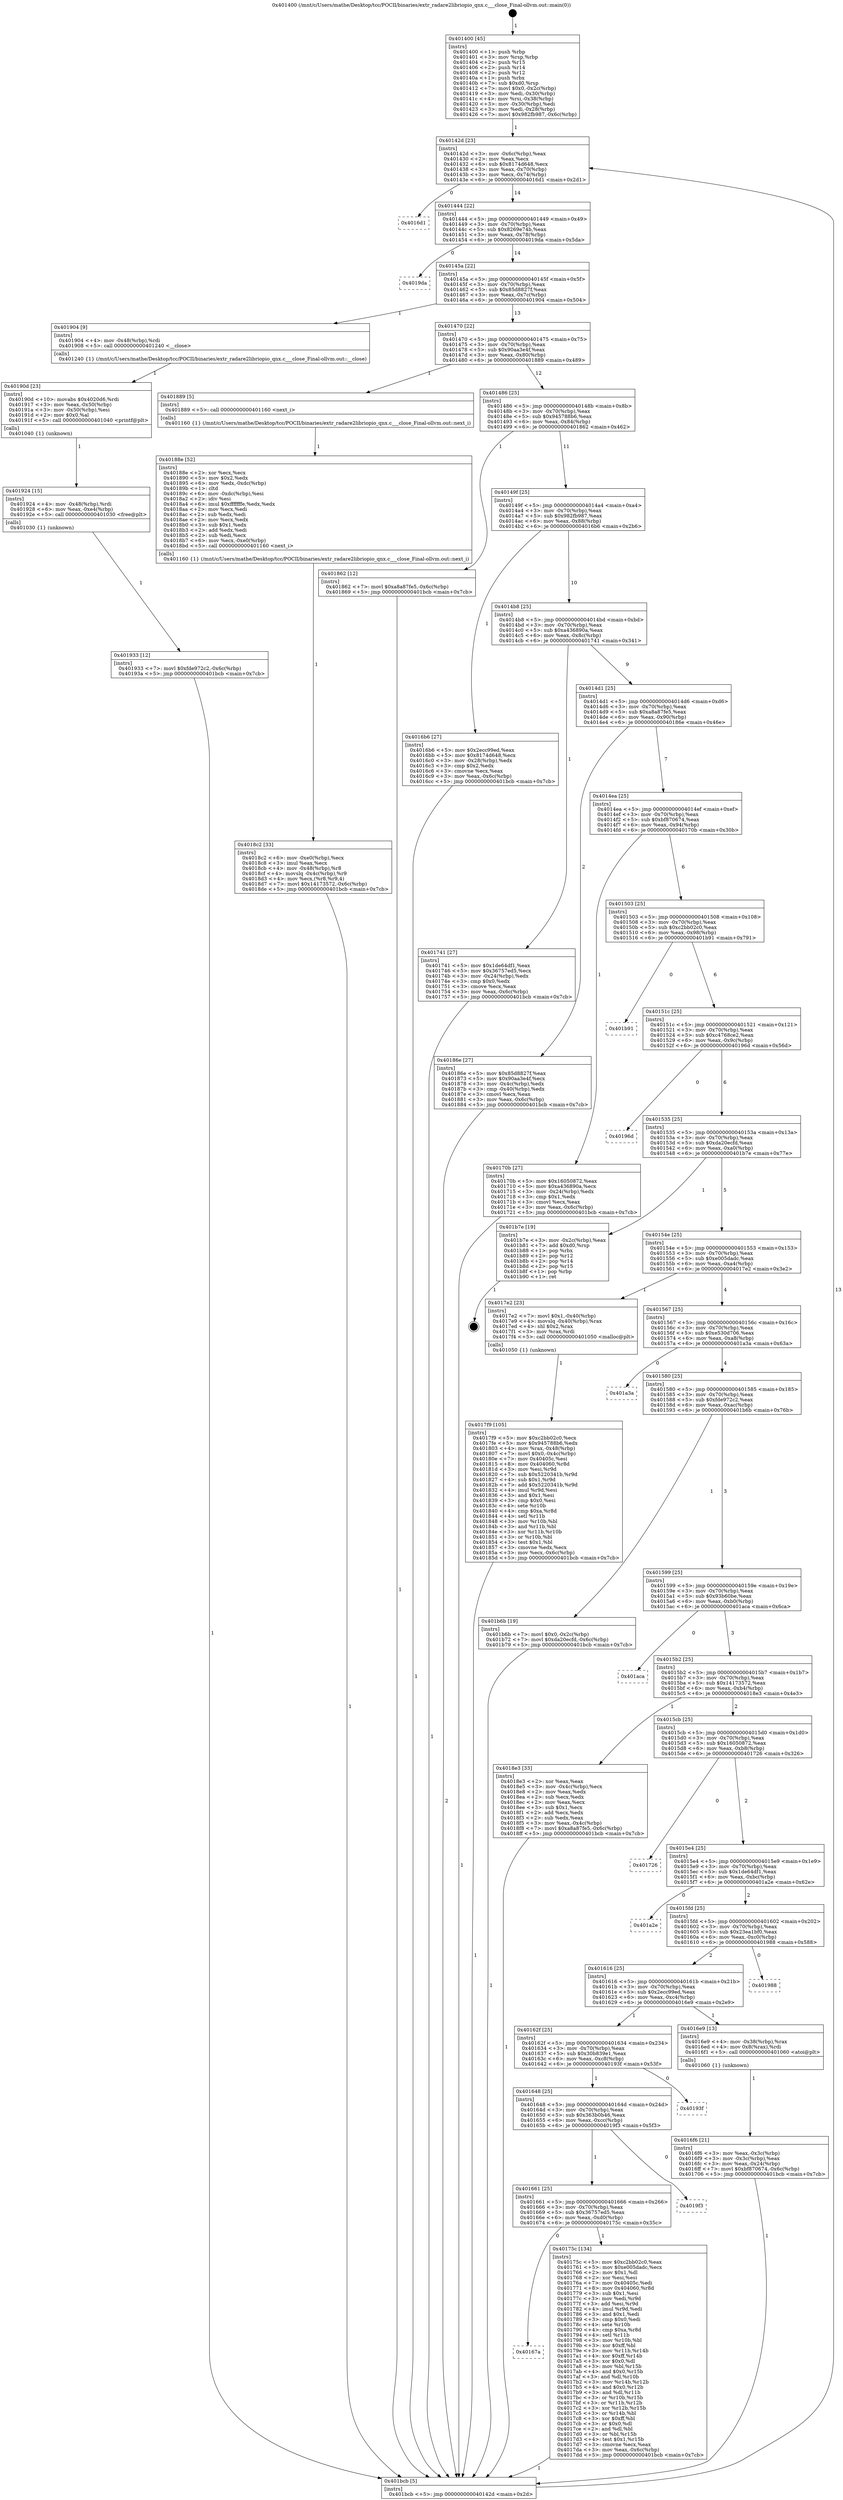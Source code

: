 digraph "0x401400" {
  label = "0x401400 (/mnt/c/Users/mathe/Desktop/tcc/POCII/binaries/extr_radare2libriopio_qnx.c___close_Final-ollvm.out::main(0))"
  labelloc = "t"
  node[shape=record]

  Entry [label="",width=0.3,height=0.3,shape=circle,fillcolor=black,style=filled]
  "0x40142d" [label="{
     0x40142d [23]\l
     | [instrs]\l
     &nbsp;&nbsp;0x40142d \<+3\>: mov -0x6c(%rbp),%eax\l
     &nbsp;&nbsp;0x401430 \<+2\>: mov %eax,%ecx\l
     &nbsp;&nbsp;0x401432 \<+6\>: sub $0x8174d648,%ecx\l
     &nbsp;&nbsp;0x401438 \<+3\>: mov %eax,-0x70(%rbp)\l
     &nbsp;&nbsp;0x40143b \<+3\>: mov %ecx,-0x74(%rbp)\l
     &nbsp;&nbsp;0x40143e \<+6\>: je 00000000004016d1 \<main+0x2d1\>\l
  }"]
  "0x4016d1" [label="{
     0x4016d1\l
  }", style=dashed]
  "0x401444" [label="{
     0x401444 [22]\l
     | [instrs]\l
     &nbsp;&nbsp;0x401444 \<+5\>: jmp 0000000000401449 \<main+0x49\>\l
     &nbsp;&nbsp;0x401449 \<+3\>: mov -0x70(%rbp),%eax\l
     &nbsp;&nbsp;0x40144c \<+5\>: sub $0x8269e74b,%eax\l
     &nbsp;&nbsp;0x401451 \<+3\>: mov %eax,-0x78(%rbp)\l
     &nbsp;&nbsp;0x401454 \<+6\>: je 00000000004019da \<main+0x5da\>\l
  }"]
  Exit [label="",width=0.3,height=0.3,shape=circle,fillcolor=black,style=filled,peripheries=2]
  "0x4019da" [label="{
     0x4019da\l
  }", style=dashed]
  "0x40145a" [label="{
     0x40145a [22]\l
     | [instrs]\l
     &nbsp;&nbsp;0x40145a \<+5\>: jmp 000000000040145f \<main+0x5f\>\l
     &nbsp;&nbsp;0x40145f \<+3\>: mov -0x70(%rbp),%eax\l
     &nbsp;&nbsp;0x401462 \<+5\>: sub $0x85d8827f,%eax\l
     &nbsp;&nbsp;0x401467 \<+3\>: mov %eax,-0x7c(%rbp)\l
     &nbsp;&nbsp;0x40146a \<+6\>: je 0000000000401904 \<main+0x504\>\l
  }"]
  "0x401933" [label="{
     0x401933 [12]\l
     | [instrs]\l
     &nbsp;&nbsp;0x401933 \<+7\>: movl $0xfde972c2,-0x6c(%rbp)\l
     &nbsp;&nbsp;0x40193a \<+5\>: jmp 0000000000401bcb \<main+0x7cb\>\l
  }"]
  "0x401904" [label="{
     0x401904 [9]\l
     | [instrs]\l
     &nbsp;&nbsp;0x401904 \<+4\>: mov -0x48(%rbp),%rdi\l
     &nbsp;&nbsp;0x401908 \<+5\>: call 0000000000401240 \<__close\>\l
     | [calls]\l
     &nbsp;&nbsp;0x401240 \{1\} (/mnt/c/Users/mathe/Desktop/tcc/POCII/binaries/extr_radare2libriopio_qnx.c___close_Final-ollvm.out::__close)\l
  }"]
  "0x401470" [label="{
     0x401470 [22]\l
     | [instrs]\l
     &nbsp;&nbsp;0x401470 \<+5\>: jmp 0000000000401475 \<main+0x75\>\l
     &nbsp;&nbsp;0x401475 \<+3\>: mov -0x70(%rbp),%eax\l
     &nbsp;&nbsp;0x401478 \<+5\>: sub $0x90aa3e4f,%eax\l
     &nbsp;&nbsp;0x40147d \<+3\>: mov %eax,-0x80(%rbp)\l
     &nbsp;&nbsp;0x401480 \<+6\>: je 0000000000401889 \<main+0x489\>\l
  }"]
  "0x401924" [label="{
     0x401924 [15]\l
     | [instrs]\l
     &nbsp;&nbsp;0x401924 \<+4\>: mov -0x48(%rbp),%rdi\l
     &nbsp;&nbsp;0x401928 \<+6\>: mov %eax,-0xe4(%rbp)\l
     &nbsp;&nbsp;0x40192e \<+5\>: call 0000000000401030 \<free@plt\>\l
     | [calls]\l
     &nbsp;&nbsp;0x401030 \{1\} (unknown)\l
  }"]
  "0x401889" [label="{
     0x401889 [5]\l
     | [instrs]\l
     &nbsp;&nbsp;0x401889 \<+5\>: call 0000000000401160 \<next_i\>\l
     | [calls]\l
     &nbsp;&nbsp;0x401160 \{1\} (/mnt/c/Users/mathe/Desktop/tcc/POCII/binaries/extr_radare2libriopio_qnx.c___close_Final-ollvm.out::next_i)\l
  }"]
  "0x401486" [label="{
     0x401486 [25]\l
     | [instrs]\l
     &nbsp;&nbsp;0x401486 \<+5\>: jmp 000000000040148b \<main+0x8b\>\l
     &nbsp;&nbsp;0x40148b \<+3\>: mov -0x70(%rbp),%eax\l
     &nbsp;&nbsp;0x40148e \<+5\>: sub $0x945788b6,%eax\l
     &nbsp;&nbsp;0x401493 \<+6\>: mov %eax,-0x84(%rbp)\l
     &nbsp;&nbsp;0x401499 \<+6\>: je 0000000000401862 \<main+0x462\>\l
  }"]
  "0x40190d" [label="{
     0x40190d [23]\l
     | [instrs]\l
     &nbsp;&nbsp;0x40190d \<+10\>: movabs $0x4020d6,%rdi\l
     &nbsp;&nbsp;0x401917 \<+3\>: mov %eax,-0x50(%rbp)\l
     &nbsp;&nbsp;0x40191a \<+3\>: mov -0x50(%rbp),%esi\l
     &nbsp;&nbsp;0x40191d \<+2\>: mov $0x0,%al\l
     &nbsp;&nbsp;0x40191f \<+5\>: call 0000000000401040 \<printf@plt\>\l
     | [calls]\l
     &nbsp;&nbsp;0x401040 \{1\} (unknown)\l
  }"]
  "0x401862" [label="{
     0x401862 [12]\l
     | [instrs]\l
     &nbsp;&nbsp;0x401862 \<+7\>: movl $0xa8a87fe5,-0x6c(%rbp)\l
     &nbsp;&nbsp;0x401869 \<+5\>: jmp 0000000000401bcb \<main+0x7cb\>\l
  }"]
  "0x40149f" [label="{
     0x40149f [25]\l
     | [instrs]\l
     &nbsp;&nbsp;0x40149f \<+5\>: jmp 00000000004014a4 \<main+0xa4\>\l
     &nbsp;&nbsp;0x4014a4 \<+3\>: mov -0x70(%rbp),%eax\l
     &nbsp;&nbsp;0x4014a7 \<+5\>: sub $0x982fb987,%eax\l
     &nbsp;&nbsp;0x4014ac \<+6\>: mov %eax,-0x88(%rbp)\l
     &nbsp;&nbsp;0x4014b2 \<+6\>: je 00000000004016b6 \<main+0x2b6\>\l
  }"]
  "0x4018c2" [label="{
     0x4018c2 [33]\l
     | [instrs]\l
     &nbsp;&nbsp;0x4018c2 \<+6\>: mov -0xe0(%rbp),%ecx\l
     &nbsp;&nbsp;0x4018c8 \<+3\>: imul %eax,%ecx\l
     &nbsp;&nbsp;0x4018cb \<+4\>: mov -0x48(%rbp),%r8\l
     &nbsp;&nbsp;0x4018cf \<+4\>: movslq -0x4c(%rbp),%r9\l
     &nbsp;&nbsp;0x4018d3 \<+4\>: mov %ecx,(%r8,%r9,4)\l
     &nbsp;&nbsp;0x4018d7 \<+7\>: movl $0x14173572,-0x6c(%rbp)\l
     &nbsp;&nbsp;0x4018de \<+5\>: jmp 0000000000401bcb \<main+0x7cb\>\l
  }"]
  "0x4016b6" [label="{
     0x4016b6 [27]\l
     | [instrs]\l
     &nbsp;&nbsp;0x4016b6 \<+5\>: mov $0x2ecc99ed,%eax\l
     &nbsp;&nbsp;0x4016bb \<+5\>: mov $0x8174d648,%ecx\l
     &nbsp;&nbsp;0x4016c0 \<+3\>: mov -0x28(%rbp),%edx\l
     &nbsp;&nbsp;0x4016c3 \<+3\>: cmp $0x2,%edx\l
     &nbsp;&nbsp;0x4016c6 \<+3\>: cmovne %ecx,%eax\l
     &nbsp;&nbsp;0x4016c9 \<+3\>: mov %eax,-0x6c(%rbp)\l
     &nbsp;&nbsp;0x4016cc \<+5\>: jmp 0000000000401bcb \<main+0x7cb\>\l
  }"]
  "0x4014b8" [label="{
     0x4014b8 [25]\l
     | [instrs]\l
     &nbsp;&nbsp;0x4014b8 \<+5\>: jmp 00000000004014bd \<main+0xbd\>\l
     &nbsp;&nbsp;0x4014bd \<+3\>: mov -0x70(%rbp),%eax\l
     &nbsp;&nbsp;0x4014c0 \<+5\>: sub $0xa436890a,%eax\l
     &nbsp;&nbsp;0x4014c5 \<+6\>: mov %eax,-0x8c(%rbp)\l
     &nbsp;&nbsp;0x4014cb \<+6\>: je 0000000000401741 \<main+0x341\>\l
  }"]
  "0x401bcb" [label="{
     0x401bcb [5]\l
     | [instrs]\l
     &nbsp;&nbsp;0x401bcb \<+5\>: jmp 000000000040142d \<main+0x2d\>\l
  }"]
  "0x401400" [label="{
     0x401400 [45]\l
     | [instrs]\l
     &nbsp;&nbsp;0x401400 \<+1\>: push %rbp\l
     &nbsp;&nbsp;0x401401 \<+3\>: mov %rsp,%rbp\l
     &nbsp;&nbsp;0x401404 \<+2\>: push %r15\l
     &nbsp;&nbsp;0x401406 \<+2\>: push %r14\l
     &nbsp;&nbsp;0x401408 \<+2\>: push %r12\l
     &nbsp;&nbsp;0x40140a \<+1\>: push %rbx\l
     &nbsp;&nbsp;0x40140b \<+7\>: sub $0xd0,%rsp\l
     &nbsp;&nbsp;0x401412 \<+7\>: movl $0x0,-0x2c(%rbp)\l
     &nbsp;&nbsp;0x401419 \<+3\>: mov %edi,-0x30(%rbp)\l
     &nbsp;&nbsp;0x40141c \<+4\>: mov %rsi,-0x38(%rbp)\l
     &nbsp;&nbsp;0x401420 \<+3\>: mov -0x30(%rbp),%edi\l
     &nbsp;&nbsp;0x401423 \<+3\>: mov %edi,-0x28(%rbp)\l
     &nbsp;&nbsp;0x401426 \<+7\>: movl $0x982fb987,-0x6c(%rbp)\l
  }"]
  "0x40188e" [label="{
     0x40188e [52]\l
     | [instrs]\l
     &nbsp;&nbsp;0x40188e \<+2\>: xor %ecx,%ecx\l
     &nbsp;&nbsp;0x401890 \<+5\>: mov $0x2,%edx\l
     &nbsp;&nbsp;0x401895 \<+6\>: mov %edx,-0xdc(%rbp)\l
     &nbsp;&nbsp;0x40189b \<+1\>: cltd\l
     &nbsp;&nbsp;0x40189c \<+6\>: mov -0xdc(%rbp),%esi\l
     &nbsp;&nbsp;0x4018a2 \<+2\>: idiv %esi\l
     &nbsp;&nbsp;0x4018a4 \<+6\>: imul $0xfffffffe,%edx,%edx\l
     &nbsp;&nbsp;0x4018aa \<+2\>: mov %ecx,%edi\l
     &nbsp;&nbsp;0x4018ac \<+2\>: sub %edx,%edi\l
     &nbsp;&nbsp;0x4018ae \<+2\>: mov %ecx,%edx\l
     &nbsp;&nbsp;0x4018b0 \<+3\>: sub $0x1,%edx\l
     &nbsp;&nbsp;0x4018b3 \<+2\>: add %edx,%edi\l
     &nbsp;&nbsp;0x4018b5 \<+2\>: sub %edi,%ecx\l
     &nbsp;&nbsp;0x4018b7 \<+6\>: mov %ecx,-0xe0(%rbp)\l
     &nbsp;&nbsp;0x4018bd \<+5\>: call 0000000000401160 \<next_i\>\l
     | [calls]\l
     &nbsp;&nbsp;0x401160 \{1\} (/mnt/c/Users/mathe/Desktop/tcc/POCII/binaries/extr_radare2libriopio_qnx.c___close_Final-ollvm.out::next_i)\l
  }"]
  "0x401741" [label="{
     0x401741 [27]\l
     | [instrs]\l
     &nbsp;&nbsp;0x401741 \<+5\>: mov $0x1de64df1,%eax\l
     &nbsp;&nbsp;0x401746 \<+5\>: mov $0x36757ed5,%ecx\l
     &nbsp;&nbsp;0x40174b \<+3\>: mov -0x24(%rbp),%edx\l
     &nbsp;&nbsp;0x40174e \<+3\>: cmp $0x0,%edx\l
     &nbsp;&nbsp;0x401751 \<+3\>: cmove %ecx,%eax\l
     &nbsp;&nbsp;0x401754 \<+3\>: mov %eax,-0x6c(%rbp)\l
     &nbsp;&nbsp;0x401757 \<+5\>: jmp 0000000000401bcb \<main+0x7cb\>\l
  }"]
  "0x4014d1" [label="{
     0x4014d1 [25]\l
     | [instrs]\l
     &nbsp;&nbsp;0x4014d1 \<+5\>: jmp 00000000004014d6 \<main+0xd6\>\l
     &nbsp;&nbsp;0x4014d6 \<+3\>: mov -0x70(%rbp),%eax\l
     &nbsp;&nbsp;0x4014d9 \<+5\>: sub $0xa8a87fe5,%eax\l
     &nbsp;&nbsp;0x4014de \<+6\>: mov %eax,-0x90(%rbp)\l
     &nbsp;&nbsp;0x4014e4 \<+6\>: je 000000000040186e \<main+0x46e\>\l
  }"]
  "0x4017f9" [label="{
     0x4017f9 [105]\l
     | [instrs]\l
     &nbsp;&nbsp;0x4017f9 \<+5\>: mov $0xc2bb02c0,%ecx\l
     &nbsp;&nbsp;0x4017fe \<+5\>: mov $0x945788b6,%edx\l
     &nbsp;&nbsp;0x401803 \<+4\>: mov %rax,-0x48(%rbp)\l
     &nbsp;&nbsp;0x401807 \<+7\>: movl $0x0,-0x4c(%rbp)\l
     &nbsp;&nbsp;0x40180e \<+7\>: mov 0x40405c,%esi\l
     &nbsp;&nbsp;0x401815 \<+8\>: mov 0x404060,%r8d\l
     &nbsp;&nbsp;0x40181d \<+3\>: mov %esi,%r9d\l
     &nbsp;&nbsp;0x401820 \<+7\>: sub $0x5220341b,%r9d\l
     &nbsp;&nbsp;0x401827 \<+4\>: sub $0x1,%r9d\l
     &nbsp;&nbsp;0x40182b \<+7\>: add $0x5220341b,%r9d\l
     &nbsp;&nbsp;0x401832 \<+4\>: imul %r9d,%esi\l
     &nbsp;&nbsp;0x401836 \<+3\>: and $0x1,%esi\l
     &nbsp;&nbsp;0x401839 \<+3\>: cmp $0x0,%esi\l
     &nbsp;&nbsp;0x40183c \<+4\>: sete %r10b\l
     &nbsp;&nbsp;0x401840 \<+4\>: cmp $0xa,%r8d\l
     &nbsp;&nbsp;0x401844 \<+4\>: setl %r11b\l
     &nbsp;&nbsp;0x401848 \<+3\>: mov %r10b,%bl\l
     &nbsp;&nbsp;0x40184b \<+3\>: and %r11b,%bl\l
     &nbsp;&nbsp;0x40184e \<+3\>: xor %r11b,%r10b\l
     &nbsp;&nbsp;0x401851 \<+3\>: or %r10b,%bl\l
     &nbsp;&nbsp;0x401854 \<+3\>: test $0x1,%bl\l
     &nbsp;&nbsp;0x401857 \<+3\>: cmovne %edx,%ecx\l
     &nbsp;&nbsp;0x40185a \<+3\>: mov %ecx,-0x6c(%rbp)\l
     &nbsp;&nbsp;0x40185d \<+5\>: jmp 0000000000401bcb \<main+0x7cb\>\l
  }"]
  "0x40186e" [label="{
     0x40186e [27]\l
     | [instrs]\l
     &nbsp;&nbsp;0x40186e \<+5\>: mov $0x85d8827f,%eax\l
     &nbsp;&nbsp;0x401873 \<+5\>: mov $0x90aa3e4f,%ecx\l
     &nbsp;&nbsp;0x401878 \<+3\>: mov -0x4c(%rbp),%edx\l
     &nbsp;&nbsp;0x40187b \<+3\>: cmp -0x40(%rbp),%edx\l
     &nbsp;&nbsp;0x40187e \<+3\>: cmovl %ecx,%eax\l
     &nbsp;&nbsp;0x401881 \<+3\>: mov %eax,-0x6c(%rbp)\l
     &nbsp;&nbsp;0x401884 \<+5\>: jmp 0000000000401bcb \<main+0x7cb\>\l
  }"]
  "0x4014ea" [label="{
     0x4014ea [25]\l
     | [instrs]\l
     &nbsp;&nbsp;0x4014ea \<+5\>: jmp 00000000004014ef \<main+0xef\>\l
     &nbsp;&nbsp;0x4014ef \<+3\>: mov -0x70(%rbp),%eax\l
     &nbsp;&nbsp;0x4014f2 \<+5\>: sub $0xbf870674,%eax\l
     &nbsp;&nbsp;0x4014f7 \<+6\>: mov %eax,-0x94(%rbp)\l
     &nbsp;&nbsp;0x4014fd \<+6\>: je 000000000040170b \<main+0x30b\>\l
  }"]
  "0x40167a" [label="{
     0x40167a\l
  }", style=dashed]
  "0x40170b" [label="{
     0x40170b [27]\l
     | [instrs]\l
     &nbsp;&nbsp;0x40170b \<+5\>: mov $0x16050872,%eax\l
     &nbsp;&nbsp;0x401710 \<+5\>: mov $0xa436890a,%ecx\l
     &nbsp;&nbsp;0x401715 \<+3\>: mov -0x24(%rbp),%edx\l
     &nbsp;&nbsp;0x401718 \<+3\>: cmp $0x1,%edx\l
     &nbsp;&nbsp;0x40171b \<+3\>: cmovl %ecx,%eax\l
     &nbsp;&nbsp;0x40171e \<+3\>: mov %eax,-0x6c(%rbp)\l
     &nbsp;&nbsp;0x401721 \<+5\>: jmp 0000000000401bcb \<main+0x7cb\>\l
  }"]
  "0x401503" [label="{
     0x401503 [25]\l
     | [instrs]\l
     &nbsp;&nbsp;0x401503 \<+5\>: jmp 0000000000401508 \<main+0x108\>\l
     &nbsp;&nbsp;0x401508 \<+3\>: mov -0x70(%rbp),%eax\l
     &nbsp;&nbsp;0x40150b \<+5\>: sub $0xc2bb02c0,%eax\l
     &nbsp;&nbsp;0x401510 \<+6\>: mov %eax,-0x98(%rbp)\l
     &nbsp;&nbsp;0x401516 \<+6\>: je 0000000000401b91 \<main+0x791\>\l
  }"]
  "0x40175c" [label="{
     0x40175c [134]\l
     | [instrs]\l
     &nbsp;&nbsp;0x40175c \<+5\>: mov $0xc2bb02c0,%eax\l
     &nbsp;&nbsp;0x401761 \<+5\>: mov $0xe005dadc,%ecx\l
     &nbsp;&nbsp;0x401766 \<+2\>: mov $0x1,%dl\l
     &nbsp;&nbsp;0x401768 \<+2\>: xor %esi,%esi\l
     &nbsp;&nbsp;0x40176a \<+7\>: mov 0x40405c,%edi\l
     &nbsp;&nbsp;0x401771 \<+8\>: mov 0x404060,%r8d\l
     &nbsp;&nbsp;0x401779 \<+3\>: sub $0x1,%esi\l
     &nbsp;&nbsp;0x40177c \<+3\>: mov %edi,%r9d\l
     &nbsp;&nbsp;0x40177f \<+3\>: add %esi,%r9d\l
     &nbsp;&nbsp;0x401782 \<+4\>: imul %r9d,%edi\l
     &nbsp;&nbsp;0x401786 \<+3\>: and $0x1,%edi\l
     &nbsp;&nbsp;0x401789 \<+3\>: cmp $0x0,%edi\l
     &nbsp;&nbsp;0x40178c \<+4\>: sete %r10b\l
     &nbsp;&nbsp;0x401790 \<+4\>: cmp $0xa,%r8d\l
     &nbsp;&nbsp;0x401794 \<+4\>: setl %r11b\l
     &nbsp;&nbsp;0x401798 \<+3\>: mov %r10b,%bl\l
     &nbsp;&nbsp;0x40179b \<+3\>: xor $0xff,%bl\l
     &nbsp;&nbsp;0x40179e \<+3\>: mov %r11b,%r14b\l
     &nbsp;&nbsp;0x4017a1 \<+4\>: xor $0xff,%r14b\l
     &nbsp;&nbsp;0x4017a5 \<+3\>: xor $0x0,%dl\l
     &nbsp;&nbsp;0x4017a8 \<+3\>: mov %bl,%r15b\l
     &nbsp;&nbsp;0x4017ab \<+4\>: and $0x0,%r15b\l
     &nbsp;&nbsp;0x4017af \<+3\>: and %dl,%r10b\l
     &nbsp;&nbsp;0x4017b2 \<+3\>: mov %r14b,%r12b\l
     &nbsp;&nbsp;0x4017b5 \<+4\>: and $0x0,%r12b\l
     &nbsp;&nbsp;0x4017b9 \<+3\>: and %dl,%r11b\l
     &nbsp;&nbsp;0x4017bc \<+3\>: or %r10b,%r15b\l
     &nbsp;&nbsp;0x4017bf \<+3\>: or %r11b,%r12b\l
     &nbsp;&nbsp;0x4017c2 \<+3\>: xor %r12b,%r15b\l
     &nbsp;&nbsp;0x4017c5 \<+3\>: or %r14b,%bl\l
     &nbsp;&nbsp;0x4017c8 \<+3\>: xor $0xff,%bl\l
     &nbsp;&nbsp;0x4017cb \<+3\>: or $0x0,%dl\l
     &nbsp;&nbsp;0x4017ce \<+2\>: and %dl,%bl\l
     &nbsp;&nbsp;0x4017d0 \<+3\>: or %bl,%r15b\l
     &nbsp;&nbsp;0x4017d3 \<+4\>: test $0x1,%r15b\l
     &nbsp;&nbsp;0x4017d7 \<+3\>: cmovne %ecx,%eax\l
     &nbsp;&nbsp;0x4017da \<+3\>: mov %eax,-0x6c(%rbp)\l
     &nbsp;&nbsp;0x4017dd \<+5\>: jmp 0000000000401bcb \<main+0x7cb\>\l
  }"]
  "0x401b91" [label="{
     0x401b91\l
  }", style=dashed]
  "0x40151c" [label="{
     0x40151c [25]\l
     | [instrs]\l
     &nbsp;&nbsp;0x40151c \<+5\>: jmp 0000000000401521 \<main+0x121\>\l
     &nbsp;&nbsp;0x401521 \<+3\>: mov -0x70(%rbp),%eax\l
     &nbsp;&nbsp;0x401524 \<+5\>: sub $0xc4768ce2,%eax\l
     &nbsp;&nbsp;0x401529 \<+6\>: mov %eax,-0x9c(%rbp)\l
     &nbsp;&nbsp;0x40152f \<+6\>: je 000000000040196d \<main+0x56d\>\l
  }"]
  "0x401661" [label="{
     0x401661 [25]\l
     | [instrs]\l
     &nbsp;&nbsp;0x401661 \<+5\>: jmp 0000000000401666 \<main+0x266\>\l
     &nbsp;&nbsp;0x401666 \<+3\>: mov -0x70(%rbp),%eax\l
     &nbsp;&nbsp;0x401669 \<+5\>: sub $0x36757ed5,%eax\l
     &nbsp;&nbsp;0x40166e \<+6\>: mov %eax,-0xd0(%rbp)\l
     &nbsp;&nbsp;0x401674 \<+6\>: je 000000000040175c \<main+0x35c\>\l
  }"]
  "0x40196d" [label="{
     0x40196d\l
  }", style=dashed]
  "0x401535" [label="{
     0x401535 [25]\l
     | [instrs]\l
     &nbsp;&nbsp;0x401535 \<+5\>: jmp 000000000040153a \<main+0x13a\>\l
     &nbsp;&nbsp;0x40153a \<+3\>: mov -0x70(%rbp),%eax\l
     &nbsp;&nbsp;0x40153d \<+5\>: sub $0xda20ecfd,%eax\l
     &nbsp;&nbsp;0x401542 \<+6\>: mov %eax,-0xa0(%rbp)\l
     &nbsp;&nbsp;0x401548 \<+6\>: je 0000000000401b7e \<main+0x77e\>\l
  }"]
  "0x4019f3" [label="{
     0x4019f3\l
  }", style=dashed]
  "0x401b7e" [label="{
     0x401b7e [19]\l
     | [instrs]\l
     &nbsp;&nbsp;0x401b7e \<+3\>: mov -0x2c(%rbp),%eax\l
     &nbsp;&nbsp;0x401b81 \<+7\>: add $0xd0,%rsp\l
     &nbsp;&nbsp;0x401b88 \<+1\>: pop %rbx\l
     &nbsp;&nbsp;0x401b89 \<+2\>: pop %r12\l
     &nbsp;&nbsp;0x401b8b \<+2\>: pop %r14\l
     &nbsp;&nbsp;0x401b8d \<+2\>: pop %r15\l
     &nbsp;&nbsp;0x401b8f \<+1\>: pop %rbp\l
     &nbsp;&nbsp;0x401b90 \<+1\>: ret\l
  }"]
  "0x40154e" [label="{
     0x40154e [25]\l
     | [instrs]\l
     &nbsp;&nbsp;0x40154e \<+5\>: jmp 0000000000401553 \<main+0x153\>\l
     &nbsp;&nbsp;0x401553 \<+3\>: mov -0x70(%rbp),%eax\l
     &nbsp;&nbsp;0x401556 \<+5\>: sub $0xe005dadc,%eax\l
     &nbsp;&nbsp;0x40155b \<+6\>: mov %eax,-0xa4(%rbp)\l
     &nbsp;&nbsp;0x401561 \<+6\>: je 00000000004017e2 \<main+0x3e2\>\l
  }"]
  "0x401648" [label="{
     0x401648 [25]\l
     | [instrs]\l
     &nbsp;&nbsp;0x401648 \<+5\>: jmp 000000000040164d \<main+0x24d\>\l
     &nbsp;&nbsp;0x40164d \<+3\>: mov -0x70(%rbp),%eax\l
     &nbsp;&nbsp;0x401650 \<+5\>: sub $0x363b0b46,%eax\l
     &nbsp;&nbsp;0x401655 \<+6\>: mov %eax,-0xcc(%rbp)\l
     &nbsp;&nbsp;0x40165b \<+6\>: je 00000000004019f3 \<main+0x5f3\>\l
  }"]
  "0x4017e2" [label="{
     0x4017e2 [23]\l
     | [instrs]\l
     &nbsp;&nbsp;0x4017e2 \<+7\>: movl $0x1,-0x40(%rbp)\l
     &nbsp;&nbsp;0x4017e9 \<+4\>: movslq -0x40(%rbp),%rax\l
     &nbsp;&nbsp;0x4017ed \<+4\>: shl $0x2,%rax\l
     &nbsp;&nbsp;0x4017f1 \<+3\>: mov %rax,%rdi\l
     &nbsp;&nbsp;0x4017f4 \<+5\>: call 0000000000401050 \<malloc@plt\>\l
     | [calls]\l
     &nbsp;&nbsp;0x401050 \{1\} (unknown)\l
  }"]
  "0x401567" [label="{
     0x401567 [25]\l
     | [instrs]\l
     &nbsp;&nbsp;0x401567 \<+5\>: jmp 000000000040156c \<main+0x16c\>\l
     &nbsp;&nbsp;0x40156c \<+3\>: mov -0x70(%rbp),%eax\l
     &nbsp;&nbsp;0x40156f \<+5\>: sub $0xe530d706,%eax\l
     &nbsp;&nbsp;0x401574 \<+6\>: mov %eax,-0xa8(%rbp)\l
     &nbsp;&nbsp;0x40157a \<+6\>: je 0000000000401a3a \<main+0x63a\>\l
  }"]
  "0x40193f" [label="{
     0x40193f\l
  }", style=dashed]
  "0x401a3a" [label="{
     0x401a3a\l
  }", style=dashed]
  "0x401580" [label="{
     0x401580 [25]\l
     | [instrs]\l
     &nbsp;&nbsp;0x401580 \<+5\>: jmp 0000000000401585 \<main+0x185\>\l
     &nbsp;&nbsp;0x401585 \<+3\>: mov -0x70(%rbp),%eax\l
     &nbsp;&nbsp;0x401588 \<+5\>: sub $0xfde972c2,%eax\l
     &nbsp;&nbsp;0x40158d \<+6\>: mov %eax,-0xac(%rbp)\l
     &nbsp;&nbsp;0x401593 \<+6\>: je 0000000000401b6b \<main+0x76b\>\l
  }"]
  "0x4016f6" [label="{
     0x4016f6 [21]\l
     | [instrs]\l
     &nbsp;&nbsp;0x4016f6 \<+3\>: mov %eax,-0x3c(%rbp)\l
     &nbsp;&nbsp;0x4016f9 \<+3\>: mov -0x3c(%rbp),%eax\l
     &nbsp;&nbsp;0x4016fc \<+3\>: mov %eax,-0x24(%rbp)\l
     &nbsp;&nbsp;0x4016ff \<+7\>: movl $0xbf870674,-0x6c(%rbp)\l
     &nbsp;&nbsp;0x401706 \<+5\>: jmp 0000000000401bcb \<main+0x7cb\>\l
  }"]
  "0x401b6b" [label="{
     0x401b6b [19]\l
     | [instrs]\l
     &nbsp;&nbsp;0x401b6b \<+7\>: movl $0x0,-0x2c(%rbp)\l
     &nbsp;&nbsp;0x401b72 \<+7\>: movl $0xda20ecfd,-0x6c(%rbp)\l
     &nbsp;&nbsp;0x401b79 \<+5\>: jmp 0000000000401bcb \<main+0x7cb\>\l
  }"]
  "0x401599" [label="{
     0x401599 [25]\l
     | [instrs]\l
     &nbsp;&nbsp;0x401599 \<+5\>: jmp 000000000040159e \<main+0x19e\>\l
     &nbsp;&nbsp;0x40159e \<+3\>: mov -0x70(%rbp),%eax\l
     &nbsp;&nbsp;0x4015a1 \<+5\>: sub $0x93b60be,%eax\l
     &nbsp;&nbsp;0x4015a6 \<+6\>: mov %eax,-0xb0(%rbp)\l
     &nbsp;&nbsp;0x4015ac \<+6\>: je 0000000000401aca \<main+0x6ca\>\l
  }"]
  "0x40162f" [label="{
     0x40162f [25]\l
     | [instrs]\l
     &nbsp;&nbsp;0x40162f \<+5\>: jmp 0000000000401634 \<main+0x234\>\l
     &nbsp;&nbsp;0x401634 \<+3\>: mov -0x70(%rbp),%eax\l
     &nbsp;&nbsp;0x401637 \<+5\>: sub $0x30b839e1,%eax\l
     &nbsp;&nbsp;0x40163c \<+6\>: mov %eax,-0xc8(%rbp)\l
     &nbsp;&nbsp;0x401642 \<+6\>: je 000000000040193f \<main+0x53f\>\l
  }"]
  "0x401aca" [label="{
     0x401aca\l
  }", style=dashed]
  "0x4015b2" [label="{
     0x4015b2 [25]\l
     | [instrs]\l
     &nbsp;&nbsp;0x4015b2 \<+5\>: jmp 00000000004015b7 \<main+0x1b7\>\l
     &nbsp;&nbsp;0x4015b7 \<+3\>: mov -0x70(%rbp),%eax\l
     &nbsp;&nbsp;0x4015ba \<+5\>: sub $0x14173572,%eax\l
     &nbsp;&nbsp;0x4015bf \<+6\>: mov %eax,-0xb4(%rbp)\l
     &nbsp;&nbsp;0x4015c5 \<+6\>: je 00000000004018e3 \<main+0x4e3\>\l
  }"]
  "0x4016e9" [label="{
     0x4016e9 [13]\l
     | [instrs]\l
     &nbsp;&nbsp;0x4016e9 \<+4\>: mov -0x38(%rbp),%rax\l
     &nbsp;&nbsp;0x4016ed \<+4\>: mov 0x8(%rax),%rdi\l
     &nbsp;&nbsp;0x4016f1 \<+5\>: call 0000000000401060 \<atoi@plt\>\l
     | [calls]\l
     &nbsp;&nbsp;0x401060 \{1\} (unknown)\l
  }"]
  "0x4018e3" [label="{
     0x4018e3 [33]\l
     | [instrs]\l
     &nbsp;&nbsp;0x4018e3 \<+2\>: xor %eax,%eax\l
     &nbsp;&nbsp;0x4018e5 \<+3\>: mov -0x4c(%rbp),%ecx\l
     &nbsp;&nbsp;0x4018e8 \<+2\>: mov %eax,%edx\l
     &nbsp;&nbsp;0x4018ea \<+2\>: sub %ecx,%edx\l
     &nbsp;&nbsp;0x4018ec \<+2\>: mov %eax,%ecx\l
     &nbsp;&nbsp;0x4018ee \<+3\>: sub $0x1,%ecx\l
     &nbsp;&nbsp;0x4018f1 \<+2\>: add %ecx,%edx\l
     &nbsp;&nbsp;0x4018f3 \<+2\>: sub %edx,%eax\l
     &nbsp;&nbsp;0x4018f5 \<+3\>: mov %eax,-0x4c(%rbp)\l
     &nbsp;&nbsp;0x4018f8 \<+7\>: movl $0xa8a87fe5,-0x6c(%rbp)\l
     &nbsp;&nbsp;0x4018ff \<+5\>: jmp 0000000000401bcb \<main+0x7cb\>\l
  }"]
  "0x4015cb" [label="{
     0x4015cb [25]\l
     | [instrs]\l
     &nbsp;&nbsp;0x4015cb \<+5\>: jmp 00000000004015d0 \<main+0x1d0\>\l
     &nbsp;&nbsp;0x4015d0 \<+3\>: mov -0x70(%rbp),%eax\l
     &nbsp;&nbsp;0x4015d3 \<+5\>: sub $0x16050872,%eax\l
     &nbsp;&nbsp;0x4015d8 \<+6\>: mov %eax,-0xb8(%rbp)\l
     &nbsp;&nbsp;0x4015de \<+6\>: je 0000000000401726 \<main+0x326\>\l
  }"]
  "0x401616" [label="{
     0x401616 [25]\l
     | [instrs]\l
     &nbsp;&nbsp;0x401616 \<+5\>: jmp 000000000040161b \<main+0x21b\>\l
     &nbsp;&nbsp;0x40161b \<+3\>: mov -0x70(%rbp),%eax\l
     &nbsp;&nbsp;0x40161e \<+5\>: sub $0x2ecc99ed,%eax\l
     &nbsp;&nbsp;0x401623 \<+6\>: mov %eax,-0xc4(%rbp)\l
     &nbsp;&nbsp;0x401629 \<+6\>: je 00000000004016e9 \<main+0x2e9\>\l
  }"]
  "0x401726" [label="{
     0x401726\l
  }", style=dashed]
  "0x4015e4" [label="{
     0x4015e4 [25]\l
     | [instrs]\l
     &nbsp;&nbsp;0x4015e4 \<+5\>: jmp 00000000004015e9 \<main+0x1e9\>\l
     &nbsp;&nbsp;0x4015e9 \<+3\>: mov -0x70(%rbp),%eax\l
     &nbsp;&nbsp;0x4015ec \<+5\>: sub $0x1de64df1,%eax\l
     &nbsp;&nbsp;0x4015f1 \<+6\>: mov %eax,-0xbc(%rbp)\l
     &nbsp;&nbsp;0x4015f7 \<+6\>: je 0000000000401a2e \<main+0x62e\>\l
  }"]
  "0x401988" [label="{
     0x401988\l
  }", style=dashed]
  "0x401a2e" [label="{
     0x401a2e\l
  }", style=dashed]
  "0x4015fd" [label="{
     0x4015fd [25]\l
     | [instrs]\l
     &nbsp;&nbsp;0x4015fd \<+5\>: jmp 0000000000401602 \<main+0x202\>\l
     &nbsp;&nbsp;0x401602 \<+3\>: mov -0x70(%rbp),%eax\l
     &nbsp;&nbsp;0x401605 \<+5\>: sub $0x23ea1bf0,%eax\l
     &nbsp;&nbsp;0x40160a \<+6\>: mov %eax,-0xc0(%rbp)\l
     &nbsp;&nbsp;0x401610 \<+6\>: je 0000000000401988 \<main+0x588\>\l
  }"]
  Entry -> "0x401400" [label=" 1"]
  "0x40142d" -> "0x4016d1" [label=" 0"]
  "0x40142d" -> "0x401444" [label=" 14"]
  "0x401b7e" -> Exit [label=" 1"]
  "0x401444" -> "0x4019da" [label=" 0"]
  "0x401444" -> "0x40145a" [label=" 14"]
  "0x401b6b" -> "0x401bcb" [label=" 1"]
  "0x40145a" -> "0x401904" [label=" 1"]
  "0x40145a" -> "0x401470" [label=" 13"]
  "0x401933" -> "0x401bcb" [label=" 1"]
  "0x401470" -> "0x401889" [label=" 1"]
  "0x401470" -> "0x401486" [label=" 12"]
  "0x401924" -> "0x401933" [label=" 1"]
  "0x401486" -> "0x401862" [label=" 1"]
  "0x401486" -> "0x40149f" [label=" 11"]
  "0x40190d" -> "0x401924" [label=" 1"]
  "0x40149f" -> "0x4016b6" [label=" 1"]
  "0x40149f" -> "0x4014b8" [label=" 10"]
  "0x4016b6" -> "0x401bcb" [label=" 1"]
  "0x401400" -> "0x40142d" [label=" 1"]
  "0x401bcb" -> "0x40142d" [label=" 13"]
  "0x401904" -> "0x40190d" [label=" 1"]
  "0x4014b8" -> "0x401741" [label=" 1"]
  "0x4014b8" -> "0x4014d1" [label=" 9"]
  "0x4018e3" -> "0x401bcb" [label=" 1"]
  "0x4014d1" -> "0x40186e" [label=" 2"]
  "0x4014d1" -> "0x4014ea" [label=" 7"]
  "0x4018c2" -> "0x401bcb" [label=" 1"]
  "0x4014ea" -> "0x40170b" [label=" 1"]
  "0x4014ea" -> "0x401503" [label=" 6"]
  "0x40188e" -> "0x4018c2" [label=" 1"]
  "0x401503" -> "0x401b91" [label=" 0"]
  "0x401503" -> "0x40151c" [label=" 6"]
  "0x401889" -> "0x40188e" [label=" 1"]
  "0x40151c" -> "0x40196d" [label=" 0"]
  "0x40151c" -> "0x401535" [label=" 6"]
  "0x401862" -> "0x401bcb" [label=" 1"]
  "0x401535" -> "0x401b7e" [label=" 1"]
  "0x401535" -> "0x40154e" [label=" 5"]
  "0x4017f9" -> "0x401bcb" [label=" 1"]
  "0x40154e" -> "0x4017e2" [label=" 1"]
  "0x40154e" -> "0x401567" [label=" 4"]
  "0x40175c" -> "0x401bcb" [label=" 1"]
  "0x401567" -> "0x401a3a" [label=" 0"]
  "0x401567" -> "0x401580" [label=" 4"]
  "0x401661" -> "0x40167a" [label=" 0"]
  "0x401580" -> "0x401b6b" [label=" 1"]
  "0x401580" -> "0x401599" [label=" 3"]
  "0x40186e" -> "0x401bcb" [label=" 2"]
  "0x401599" -> "0x401aca" [label=" 0"]
  "0x401599" -> "0x4015b2" [label=" 3"]
  "0x401648" -> "0x401661" [label=" 1"]
  "0x4015b2" -> "0x4018e3" [label=" 1"]
  "0x4015b2" -> "0x4015cb" [label=" 2"]
  "0x401648" -> "0x4019f3" [label=" 0"]
  "0x4015cb" -> "0x401726" [label=" 0"]
  "0x4015cb" -> "0x4015e4" [label=" 2"]
  "0x40162f" -> "0x401648" [label=" 1"]
  "0x4015e4" -> "0x401a2e" [label=" 0"]
  "0x4015e4" -> "0x4015fd" [label=" 2"]
  "0x40162f" -> "0x40193f" [label=" 0"]
  "0x4015fd" -> "0x401988" [label=" 0"]
  "0x4015fd" -> "0x401616" [label=" 2"]
  "0x4017e2" -> "0x4017f9" [label=" 1"]
  "0x401616" -> "0x4016e9" [label=" 1"]
  "0x401616" -> "0x40162f" [label=" 1"]
  "0x4016e9" -> "0x4016f6" [label=" 1"]
  "0x4016f6" -> "0x401bcb" [label=" 1"]
  "0x40170b" -> "0x401bcb" [label=" 1"]
  "0x401741" -> "0x401bcb" [label=" 1"]
  "0x401661" -> "0x40175c" [label=" 1"]
}
